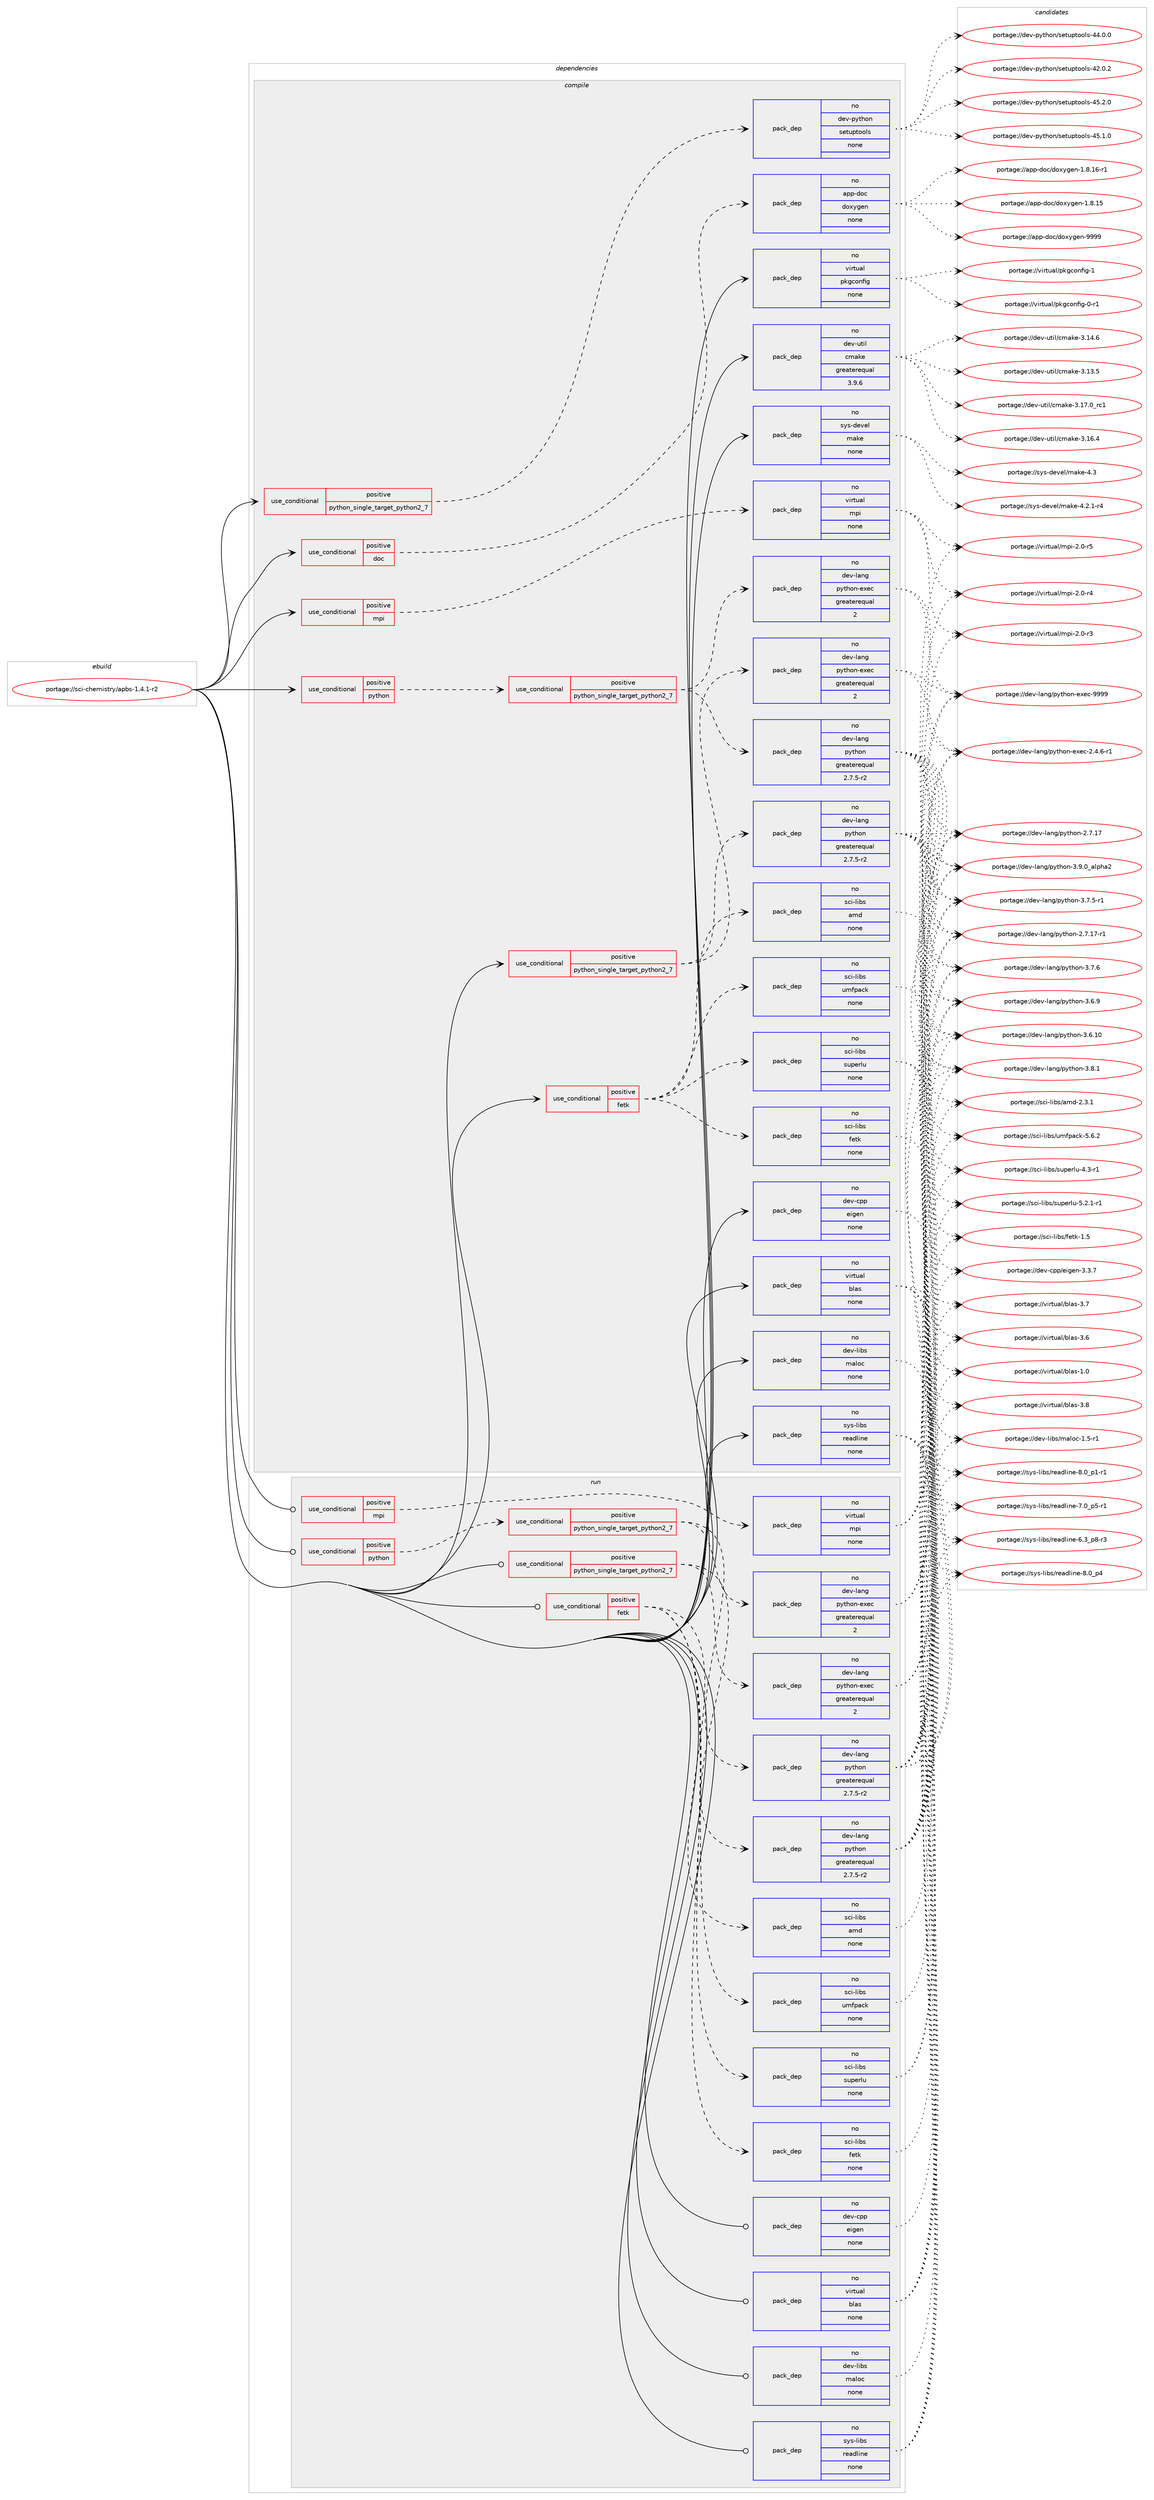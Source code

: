 digraph prolog {

# *************
# Graph options
# *************

newrank=true;
concentrate=true;
compound=true;
graph [rankdir=LR,fontname=Helvetica,fontsize=10,ranksep=1.5];#, ranksep=2.5, nodesep=0.2];
edge  [arrowhead=vee];
node  [fontname=Helvetica,fontsize=10];

# **********
# The ebuild
# **********

subgraph cluster_leftcol {
color=gray;
rank=same;
label=<<i>ebuild</i>>;
id [label="portage://sci-chemistry/apbs-1.4.1-r2", color=red, width=4, href="../sci-chemistry/apbs-1.4.1-r2.svg"];
}

# ****************
# The dependencies
# ****************

subgraph cluster_midcol {
color=gray;
label=<<i>dependencies</i>>;
subgraph cluster_compile {
fillcolor="#eeeeee";
style=filled;
label=<<i>compile</i>>;
subgraph cond20422 {
dependency100841 [label=<<TABLE BORDER="0" CELLBORDER="1" CELLSPACING="0" CELLPADDING="4"><TR><TD ROWSPAN="3" CELLPADDING="10">use_conditional</TD></TR><TR><TD>positive</TD></TR><TR><TD>doc</TD></TR></TABLE>>, shape=none, color=red];
subgraph pack78704 {
dependency100842 [label=<<TABLE BORDER="0" CELLBORDER="1" CELLSPACING="0" CELLPADDING="4" WIDTH="220"><TR><TD ROWSPAN="6" CELLPADDING="30">pack_dep</TD></TR><TR><TD WIDTH="110">no</TD></TR><TR><TD>app-doc</TD></TR><TR><TD>doxygen</TD></TR><TR><TD>none</TD></TR><TR><TD></TD></TR></TABLE>>, shape=none, color=blue];
}
dependency100841:e -> dependency100842:w [weight=20,style="dashed",arrowhead="vee"];
}
id:e -> dependency100841:w [weight=20,style="solid",arrowhead="vee"];
subgraph cond20423 {
dependency100843 [label=<<TABLE BORDER="0" CELLBORDER="1" CELLSPACING="0" CELLPADDING="4"><TR><TD ROWSPAN="3" CELLPADDING="10">use_conditional</TD></TR><TR><TD>positive</TD></TR><TR><TD>fetk</TD></TR></TABLE>>, shape=none, color=red];
subgraph pack78705 {
dependency100844 [label=<<TABLE BORDER="0" CELLBORDER="1" CELLSPACING="0" CELLPADDING="4" WIDTH="220"><TR><TD ROWSPAN="6" CELLPADDING="30">pack_dep</TD></TR><TR><TD WIDTH="110">no</TD></TR><TR><TD>sci-libs</TD></TR><TR><TD>amd</TD></TR><TR><TD>none</TD></TR><TR><TD></TD></TR></TABLE>>, shape=none, color=blue];
}
dependency100843:e -> dependency100844:w [weight=20,style="dashed",arrowhead="vee"];
subgraph pack78706 {
dependency100845 [label=<<TABLE BORDER="0" CELLBORDER="1" CELLSPACING="0" CELLPADDING="4" WIDTH="220"><TR><TD ROWSPAN="6" CELLPADDING="30">pack_dep</TD></TR><TR><TD WIDTH="110">no</TD></TR><TR><TD>sci-libs</TD></TR><TR><TD>fetk</TD></TR><TR><TD>none</TD></TR><TR><TD></TD></TR></TABLE>>, shape=none, color=blue];
}
dependency100843:e -> dependency100845:w [weight=20,style="dashed",arrowhead="vee"];
subgraph pack78707 {
dependency100846 [label=<<TABLE BORDER="0" CELLBORDER="1" CELLSPACING="0" CELLPADDING="4" WIDTH="220"><TR><TD ROWSPAN="6" CELLPADDING="30">pack_dep</TD></TR><TR><TD WIDTH="110">no</TD></TR><TR><TD>sci-libs</TD></TR><TR><TD>superlu</TD></TR><TR><TD>none</TD></TR><TR><TD></TD></TR></TABLE>>, shape=none, color=blue];
}
dependency100843:e -> dependency100846:w [weight=20,style="dashed",arrowhead="vee"];
subgraph pack78708 {
dependency100847 [label=<<TABLE BORDER="0" CELLBORDER="1" CELLSPACING="0" CELLPADDING="4" WIDTH="220"><TR><TD ROWSPAN="6" CELLPADDING="30">pack_dep</TD></TR><TR><TD WIDTH="110">no</TD></TR><TR><TD>sci-libs</TD></TR><TR><TD>umfpack</TD></TR><TR><TD>none</TD></TR><TR><TD></TD></TR></TABLE>>, shape=none, color=blue];
}
dependency100843:e -> dependency100847:w [weight=20,style="dashed",arrowhead="vee"];
}
id:e -> dependency100843:w [weight=20,style="solid",arrowhead="vee"];
subgraph cond20424 {
dependency100848 [label=<<TABLE BORDER="0" CELLBORDER="1" CELLSPACING="0" CELLPADDING="4"><TR><TD ROWSPAN="3" CELLPADDING="10">use_conditional</TD></TR><TR><TD>positive</TD></TR><TR><TD>mpi</TD></TR></TABLE>>, shape=none, color=red];
subgraph pack78709 {
dependency100849 [label=<<TABLE BORDER="0" CELLBORDER="1" CELLSPACING="0" CELLPADDING="4" WIDTH="220"><TR><TD ROWSPAN="6" CELLPADDING="30">pack_dep</TD></TR><TR><TD WIDTH="110">no</TD></TR><TR><TD>virtual</TD></TR><TR><TD>mpi</TD></TR><TR><TD>none</TD></TR><TR><TD></TD></TR></TABLE>>, shape=none, color=blue];
}
dependency100848:e -> dependency100849:w [weight=20,style="dashed",arrowhead="vee"];
}
id:e -> dependency100848:w [weight=20,style="solid",arrowhead="vee"];
subgraph cond20425 {
dependency100850 [label=<<TABLE BORDER="0" CELLBORDER="1" CELLSPACING="0" CELLPADDING="4"><TR><TD ROWSPAN="3" CELLPADDING="10">use_conditional</TD></TR><TR><TD>positive</TD></TR><TR><TD>python</TD></TR></TABLE>>, shape=none, color=red];
subgraph cond20426 {
dependency100851 [label=<<TABLE BORDER="0" CELLBORDER="1" CELLSPACING="0" CELLPADDING="4"><TR><TD ROWSPAN="3" CELLPADDING="10">use_conditional</TD></TR><TR><TD>positive</TD></TR><TR><TD>python_single_target_python2_7</TD></TR></TABLE>>, shape=none, color=red];
subgraph pack78710 {
dependency100852 [label=<<TABLE BORDER="0" CELLBORDER="1" CELLSPACING="0" CELLPADDING="4" WIDTH="220"><TR><TD ROWSPAN="6" CELLPADDING="30">pack_dep</TD></TR><TR><TD WIDTH="110">no</TD></TR><TR><TD>dev-lang</TD></TR><TR><TD>python</TD></TR><TR><TD>greaterequal</TD></TR><TR><TD>2.7.5-r2</TD></TR></TABLE>>, shape=none, color=blue];
}
dependency100851:e -> dependency100852:w [weight=20,style="dashed",arrowhead="vee"];
subgraph pack78711 {
dependency100853 [label=<<TABLE BORDER="0" CELLBORDER="1" CELLSPACING="0" CELLPADDING="4" WIDTH="220"><TR><TD ROWSPAN="6" CELLPADDING="30">pack_dep</TD></TR><TR><TD WIDTH="110">no</TD></TR><TR><TD>dev-lang</TD></TR><TR><TD>python-exec</TD></TR><TR><TD>greaterequal</TD></TR><TR><TD>2</TD></TR></TABLE>>, shape=none, color=blue];
}
dependency100851:e -> dependency100853:w [weight=20,style="dashed",arrowhead="vee"];
}
dependency100850:e -> dependency100851:w [weight=20,style="dashed",arrowhead="vee"];
}
id:e -> dependency100850:w [weight=20,style="solid",arrowhead="vee"];
subgraph cond20427 {
dependency100854 [label=<<TABLE BORDER="0" CELLBORDER="1" CELLSPACING="0" CELLPADDING="4"><TR><TD ROWSPAN="3" CELLPADDING="10">use_conditional</TD></TR><TR><TD>positive</TD></TR><TR><TD>python_single_target_python2_7</TD></TR></TABLE>>, shape=none, color=red];
subgraph pack78712 {
dependency100855 [label=<<TABLE BORDER="0" CELLBORDER="1" CELLSPACING="0" CELLPADDING="4" WIDTH="220"><TR><TD ROWSPAN="6" CELLPADDING="30">pack_dep</TD></TR><TR><TD WIDTH="110">no</TD></TR><TR><TD>dev-lang</TD></TR><TR><TD>python</TD></TR><TR><TD>greaterequal</TD></TR><TR><TD>2.7.5-r2</TD></TR></TABLE>>, shape=none, color=blue];
}
dependency100854:e -> dependency100855:w [weight=20,style="dashed",arrowhead="vee"];
subgraph pack78713 {
dependency100856 [label=<<TABLE BORDER="0" CELLBORDER="1" CELLSPACING="0" CELLPADDING="4" WIDTH="220"><TR><TD ROWSPAN="6" CELLPADDING="30">pack_dep</TD></TR><TR><TD WIDTH="110">no</TD></TR><TR><TD>dev-lang</TD></TR><TR><TD>python-exec</TD></TR><TR><TD>greaterequal</TD></TR><TR><TD>2</TD></TR></TABLE>>, shape=none, color=blue];
}
dependency100854:e -> dependency100856:w [weight=20,style="dashed",arrowhead="vee"];
}
id:e -> dependency100854:w [weight=20,style="solid",arrowhead="vee"];
subgraph cond20428 {
dependency100857 [label=<<TABLE BORDER="0" CELLBORDER="1" CELLSPACING="0" CELLPADDING="4"><TR><TD ROWSPAN="3" CELLPADDING="10">use_conditional</TD></TR><TR><TD>positive</TD></TR><TR><TD>python_single_target_python2_7</TD></TR></TABLE>>, shape=none, color=red];
subgraph pack78714 {
dependency100858 [label=<<TABLE BORDER="0" CELLBORDER="1" CELLSPACING="0" CELLPADDING="4" WIDTH="220"><TR><TD ROWSPAN="6" CELLPADDING="30">pack_dep</TD></TR><TR><TD WIDTH="110">no</TD></TR><TR><TD>dev-python</TD></TR><TR><TD>setuptools</TD></TR><TR><TD>none</TD></TR><TR><TD></TD></TR></TABLE>>, shape=none, color=blue];
}
dependency100857:e -> dependency100858:w [weight=20,style="dashed",arrowhead="vee"];
}
id:e -> dependency100857:w [weight=20,style="solid",arrowhead="vee"];
subgraph pack78715 {
dependency100859 [label=<<TABLE BORDER="0" CELLBORDER="1" CELLSPACING="0" CELLPADDING="4" WIDTH="220"><TR><TD ROWSPAN="6" CELLPADDING="30">pack_dep</TD></TR><TR><TD WIDTH="110">no</TD></TR><TR><TD>dev-cpp</TD></TR><TR><TD>eigen</TD></TR><TR><TD>none</TD></TR><TR><TD></TD></TR></TABLE>>, shape=none, color=blue];
}
id:e -> dependency100859:w [weight=20,style="solid",arrowhead="vee"];
subgraph pack78716 {
dependency100860 [label=<<TABLE BORDER="0" CELLBORDER="1" CELLSPACING="0" CELLPADDING="4" WIDTH="220"><TR><TD ROWSPAN="6" CELLPADDING="30">pack_dep</TD></TR><TR><TD WIDTH="110">no</TD></TR><TR><TD>dev-libs</TD></TR><TR><TD>maloc</TD></TR><TR><TD>none</TD></TR><TR><TD></TD></TR></TABLE>>, shape=none, color=blue];
}
id:e -> dependency100860:w [weight=20,style="solid",arrowhead="vee"];
subgraph pack78717 {
dependency100861 [label=<<TABLE BORDER="0" CELLBORDER="1" CELLSPACING="0" CELLPADDING="4" WIDTH="220"><TR><TD ROWSPAN="6" CELLPADDING="30">pack_dep</TD></TR><TR><TD WIDTH="110">no</TD></TR><TR><TD>dev-util</TD></TR><TR><TD>cmake</TD></TR><TR><TD>greaterequal</TD></TR><TR><TD>3.9.6</TD></TR></TABLE>>, shape=none, color=blue];
}
id:e -> dependency100861:w [weight=20,style="solid",arrowhead="vee"];
subgraph pack78718 {
dependency100862 [label=<<TABLE BORDER="0" CELLBORDER="1" CELLSPACING="0" CELLPADDING="4" WIDTH="220"><TR><TD ROWSPAN="6" CELLPADDING="30">pack_dep</TD></TR><TR><TD WIDTH="110">no</TD></TR><TR><TD>sys-devel</TD></TR><TR><TD>make</TD></TR><TR><TD>none</TD></TR><TR><TD></TD></TR></TABLE>>, shape=none, color=blue];
}
id:e -> dependency100862:w [weight=20,style="solid",arrowhead="vee"];
subgraph pack78719 {
dependency100863 [label=<<TABLE BORDER="0" CELLBORDER="1" CELLSPACING="0" CELLPADDING="4" WIDTH="220"><TR><TD ROWSPAN="6" CELLPADDING="30">pack_dep</TD></TR><TR><TD WIDTH="110">no</TD></TR><TR><TD>sys-libs</TD></TR><TR><TD>readline</TD></TR><TR><TD>none</TD></TR><TR><TD></TD></TR></TABLE>>, shape=none, color=blue];
}
id:e -> dependency100863:w [weight=20,style="solid",arrowhead="vee"];
subgraph pack78720 {
dependency100864 [label=<<TABLE BORDER="0" CELLBORDER="1" CELLSPACING="0" CELLPADDING="4" WIDTH="220"><TR><TD ROWSPAN="6" CELLPADDING="30">pack_dep</TD></TR><TR><TD WIDTH="110">no</TD></TR><TR><TD>virtual</TD></TR><TR><TD>blas</TD></TR><TR><TD>none</TD></TR><TR><TD></TD></TR></TABLE>>, shape=none, color=blue];
}
id:e -> dependency100864:w [weight=20,style="solid",arrowhead="vee"];
subgraph pack78721 {
dependency100865 [label=<<TABLE BORDER="0" CELLBORDER="1" CELLSPACING="0" CELLPADDING="4" WIDTH="220"><TR><TD ROWSPAN="6" CELLPADDING="30">pack_dep</TD></TR><TR><TD WIDTH="110">no</TD></TR><TR><TD>virtual</TD></TR><TR><TD>pkgconfig</TD></TR><TR><TD>none</TD></TR><TR><TD></TD></TR></TABLE>>, shape=none, color=blue];
}
id:e -> dependency100865:w [weight=20,style="solid",arrowhead="vee"];
}
subgraph cluster_compileandrun {
fillcolor="#eeeeee";
style=filled;
label=<<i>compile and run</i>>;
}
subgraph cluster_run {
fillcolor="#eeeeee";
style=filled;
label=<<i>run</i>>;
subgraph cond20429 {
dependency100866 [label=<<TABLE BORDER="0" CELLBORDER="1" CELLSPACING="0" CELLPADDING="4"><TR><TD ROWSPAN="3" CELLPADDING="10">use_conditional</TD></TR><TR><TD>positive</TD></TR><TR><TD>fetk</TD></TR></TABLE>>, shape=none, color=red];
subgraph pack78722 {
dependency100867 [label=<<TABLE BORDER="0" CELLBORDER="1" CELLSPACING="0" CELLPADDING="4" WIDTH="220"><TR><TD ROWSPAN="6" CELLPADDING="30">pack_dep</TD></TR><TR><TD WIDTH="110">no</TD></TR><TR><TD>sci-libs</TD></TR><TR><TD>amd</TD></TR><TR><TD>none</TD></TR><TR><TD></TD></TR></TABLE>>, shape=none, color=blue];
}
dependency100866:e -> dependency100867:w [weight=20,style="dashed",arrowhead="vee"];
subgraph pack78723 {
dependency100868 [label=<<TABLE BORDER="0" CELLBORDER="1" CELLSPACING="0" CELLPADDING="4" WIDTH="220"><TR><TD ROWSPAN="6" CELLPADDING="30">pack_dep</TD></TR><TR><TD WIDTH="110">no</TD></TR><TR><TD>sci-libs</TD></TR><TR><TD>fetk</TD></TR><TR><TD>none</TD></TR><TR><TD></TD></TR></TABLE>>, shape=none, color=blue];
}
dependency100866:e -> dependency100868:w [weight=20,style="dashed",arrowhead="vee"];
subgraph pack78724 {
dependency100869 [label=<<TABLE BORDER="0" CELLBORDER="1" CELLSPACING="0" CELLPADDING="4" WIDTH="220"><TR><TD ROWSPAN="6" CELLPADDING="30">pack_dep</TD></TR><TR><TD WIDTH="110">no</TD></TR><TR><TD>sci-libs</TD></TR><TR><TD>superlu</TD></TR><TR><TD>none</TD></TR><TR><TD></TD></TR></TABLE>>, shape=none, color=blue];
}
dependency100866:e -> dependency100869:w [weight=20,style="dashed",arrowhead="vee"];
subgraph pack78725 {
dependency100870 [label=<<TABLE BORDER="0" CELLBORDER="1" CELLSPACING="0" CELLPADDING="4" WIDTH="220"><TR><TD ROWSPAN="6" CELLPADDING="30">pack_dep</TD></TR><TR><TD WIDTH="110">no</TD></TR><TR><TD>sci-libs</TD></TR><TR><TD>umfpack</TD></TR><TR><TD>none</TD></TR><TR><TD></TD></TR></TABLE>>, shape=none, color=blue];
}
dependency100866:e -> dependency100870:w [weight=20,style="dashed",arrowhead="vee"];
}
id:e -> dependency100866:w [weight=20,style="solid",arrowhead="odot"];
subgraph cond20430 {
dependency100871 [label=<<TABLE BORDER="0" CELLBORDER="1" CELLSPACING="0" CELLPADDING="4"><TR><TD ROWSPAN="3" CELLPADDING="10">use_conditional</TD></TR><TR><TD>positive</TD></TR><TR><TD>mpi</TD></TR></TABLE>>, shape=none, color=red];
subgraph pack78726 {
dependency100872 [label=<<TABLE BORDER="0" CELLBORDER="1" CELLSPACING="0" CELLPADDING="4" WIDTH="220"><TR><TD ROWSPAN="6" CELLPADDING="30">pack_dep</TD></TR><TR><TD WIDTH="110">no</TD></TR><TR><TD>virtual</TD></TR><TR><TD>mpi</TD></TR><TR><TD>none</TD></TR><TR><TD></TD></TR></TABLE>>, shape=none, color=blue];
}
dependency100871:e -> dependency100872:w [weight=20,style="dashed",arrowhead="vee"];
}
id:e -> dependency100871:w [weight=20,style="solid",arrowhead="odot"];
subgraph cond20431 {
dependency100873 [label=<<TABLE BORDER="0" CELLBORDER="1" CELLSPACING="0" CELLPADDING="4"><TR><TD ROWSPAN="3" CELLPADDING="10">use_conditional</TD></TR><TR><TD>positive</TD></TR><TR><TD>python</TD></TR></TABLE>>, shape=none, color=red];
subgraph cond20432 {
dependency100874 [label=<<TABLE BORDER="0" CELLBORDER="1" CELLSPACING="0" CELLPADDING="4"><TR><TD ROWSPAN="3" CELLPADDING="10">use_conditional</TD></TR><TR><TD>positive</TD></TR><TR><TD>python_single_target_python2_7</TD></TR></TABLE>>, shape=none, color=red];
subgraph pack78727 {
dependency100875 [label=<<TABLE BORDER="0" CELLBORDER="1" CELLSPACING="0" CELLPADDING="4" WIDTH="220"><TR><TD ROWSPAN="6" CELLPADDING="30">pack_dep</TD></TR><TR><TD WIDTH="110">no</TD></TR><TR><TD>dev-lang</TD></TR><TR><TD>python</TD></TR><TR><TD>greaterequal</TD></TR><TR><TD>2.7.5-r2</TD></TR></TABLE>>, shape=none, color=blue];
}
dependency100874:e -> dependency100875:w [weight=20,style="dashed",arrowhead="vee"];
subgraph pack78728 {
dependency100876 [label=<<TABLE BORDER="0" CELLBORDER="1" CELLSPACING="0" CELLPADDING="4" WIDTH="220"><TR><TD ROWSPAN="6" CELLPADDING="30">pack_dep</TD></TR><TR><TD WIDTH="110">no</TD></TR><TR><TD>dev-lang</TD></TR><TR><TD>python-exec</TD></TR><TR><TD>greaterequal</TD></TR><TR><TD>2</TD></TR></TABLE>>, shape=none, color=blue];
}
dependency100874:e -> dependency100876:w [weight=20,style="dashed",arrowhead="vee"];
}
dependency100873:e -> dependency100874:w [weight=20,style="dashed",arrowhead="vee"];
}
id:e -> dependency100873:w [weight=20,style="solid",arrowhead="odot"];
subgraph cond20433 {
dependency100877 [label=<<TABLE BORDER="0" CELLBORDER="1" CELLSPACING="0" CELLPADDING="4"><TR><TD ROWSPAN="3" CELLPADDING="10">use_conditional</TD></TR><TR><TD>positive</TD></TR><TR><TD>python_single_target_python2_7</TD></TR></TABLE>>, shape=none, color=red];
subgraph pack78729 {
dependency100878 [label=<<TABLE BORDER="0" CELLBORDER="1" CELLSPACING="0" CELLPADDING="4" WIDTH="220"><TR><TD ROWSPAN="6" CELLPADDING="30">pack_dep</TD></TR><TR><TD WIDTH="110">no</TD></TR><TR><TD>dev-lang</TD></TR><TR><TD>python</TD></TR><TR><TD>greaterequal</TD></TR><TR><TD>2.7.5-r2</TD></TR></TABLE>>, shape=none, color=blue];
}
dependency100877:e -> dependency100878:w [weight=20,style="dashed",arrowhead="vee"];
subgraph pack78730 {
dependency100879 [label=<<TABLE BORDER="0" CELLBORDER="1" CELLSPACING="0" CELLPADDING="4" WIDTH="220"><TR><TD ROWSPAN="6" CELLPADDING="30">pack_dep</TD></TR><TR><TD WIDTH="110">no</TD></TR><TR><TD>dev-lang</TD></TR><TR><TD>python-exec</TD></TR><TR><TD>greaterequal</TD></TR><TR><TD>2</TD></TR></TABLE>>, shape=none, color=blue];
}
dependency100877:e -> dependency100879:w [weight=20,style="dashed",arrowhead="vee"];
}
id:e -> dependency100877:w [weight=20,style="solid",arrowhead="odot"];
subgraph pack78731 {
dependency100880 [label=<<TABLE BORDER="0" CELLBORDER="1" CELLSPACING="0" CELLPADDING="4" WIDTH="220"><TR><TD ROWSPAN="6" CELLPADDING="30">pack_dep</TD></TR><TR><TD WIDTH="110">no</TD></TR><TR><TD>dev-cpp</TD></TR><TR><TD>eigen</TD></TR><TR><TD>none</TD></TR><TR><TD></TD></TR></TABLE>>, shape=none, color=blue];
}
id:e -> dependency100880:w [weight=20,style="solid",arrowhead="odot"];
subgraph pack78732 {
dependency100881 [label=<<TABLE BORDER="0" CELLBORDER="1" CELLSPACING="0" CELLPADDING="4" WIDTH="220"><TR><TD ROWSPAN="6" CELLPADDING="30">pack_dep</TD></TR><TR><TD WIDTH="110">no</TD></TR><TR><TD>dev-libs</TD></TR><TR><TD>maloc</TD></TR><TR><TD>none</TD></TR><TR><TD></TD></TR></TABLE>>, shape=none, color=blue];
}
id:e -> dependency100881:w [weight=20,style="solid",arrowhead="odot"];
subgraph pack78733 {
dependency100882 [label=<<TABLE BORDER="0" CELLBORDER="1" CELLSPACING="0" CELLPADDING="4" WIDTH="220"><TR><TD ROWSPAN="6" CELLPADDING="30">pack_dep</TD></TR><TR><TD WIDTH="110">no</TD></TR><TR><TD>sys-libs</TD></TR><TR><TD>readline</TD></TR><TR><TD>none</TD></TR><TR><TD></TD></TR></TABLE>>, shape=none, color=blue];
}
id:e -> dependency100882:w [weight=20,style="solid",arrowhead="odot"];
subgraph pack78734 {
dependency100883 [label=<<TABLE BORDER="0" CELLBORDER="1" CELLSPACING="0" CELLPADDING="4" WIDTH="220"><TR><TD ROWSPAN="6" CELLPADDING="30">pack_dep</TD></TR><TR><TD WIDTH="110">no</TD></TR><TR><TD>virtual</TD></TR><TR><TD>blas</TD></TR><TR><TD>none</TD></TR><TR><TD></TD></TR></TABLE>>, shape=none, color=blue];
}
id:e -> dependency100883:w [weight=20,style="solid",arrowhead="odot"];
}
}

# **************
# The candidates
# **************

subgraph cluster_choices {
rank=same;
color=gray;
label=<<i>candidates</i>>;

subgraph choice78704 {
color=black;
nodesep=1;
choice971121124510011199471001111201211031011104557575757 [label="portage://app-doc/doxygen-9999", color=red, width=4,href="../app-doc/doxygen-9999.svg"];
choice97112112451001119947100111120121103101110454946564649544511449 [label="portage://app-doc/doxygen-1.8.16-r1", color=red, width=4,href="../app-doc/doxygen-1.8.16-r1.svg"];
choice9711211245100111994710011112012110310111045494656464953 [label="portage://app-doc/doxygen-1.8.15", color=red, width=4,href="../app-doc/doxygen-1.8.15.svg"];
dependency100842:e -> choice971121124510011199471001111201211031011104557575757:w [style=dotted,weight="100"];
dependency100842:e -> choice97112112451001119947100111120121103101110454946564649544511449:w [style=dotted,weight="100"];
dependency100842:e -> choice9711211245100111994710011112012110310111045494656464953:w [style=dotted,weight="100"];
}
subgraph choice78705 {
color=black;
nodesep=1;
choice1159910545108105981154797109100455046514649 [label="portage://sci-libs/amd-2.3.1", color=red, width=4,href="../sci-libs/amd-2.3.1.svg"];
dependency100844:e -> choice1159910545108105981154797109100455046514649:w [style=dotted,weight="100"];
}
subgraph choice78706 {
color=black;
nodesep=1;
choice1159910545108105981154710210111610745494653 [label="portage://sci-libs/fetk-1.5", color=red, width=4,href="../sci-libs/fetk-1.5.svg"];
dependency100845:e -> choice1159910545108105981154710210111610745494653:w [style=dotted,weight="100"];
}
subgraph choice78707 {
color=black;
nodesep=1;
choice115991054510810598115471151171121011141081174553465046494511449 [label="portage://sci-libs/superlu-5.2.1-r1", color=red, width=4,href="../sci-libs/superlu-5.2.1-r1.svg"];
choice11599105451081059811547115117112101114108117455246514511449 [label="portage://sci-libs/superlu-4.3-r1", color=red, width=4,href="../sci-libs/superlu-4.3-r1.svg"];
dependency100846:e -> choice115991054510810598115471151171121011141081174553465046494511449:w [style=dotted,weight="100"];
dependency100846:e -> choice11599105451081059811547115117112101114108117455246514511449:w [style=dotted,weight="100"];
}
subgraph choice78708 {
color=black;
nodesep=1;
choice115991054510810598115471171091021129799107455346544650 [label="portage://sci-libs/umfpack-5.6.2", color=red, width=4,href="../sci-libs/umfpack-5.6.2.svg"];
dependency100847:e -> choice115991054510810598115471171091021129799107455346544650:w [style=dotted,weight="100"];
}
subgraph choice78709 {
color=black;
nodesep=1;
choice1181051141161179710847109112105455046484511453 [label="portage://virtual/mpi-2.0-r5", color=red, width=4,href="../virtual/mpi-2.0-r5.svg"];
choice1181051141161179710847109112105455046484511452 [label="portage://virtual/mpi-2.0-r4", color=red, width=4,href="../virtual/mpi-2.0-r4.svg"];
choice1181051141161179710847109112105455046484511451 [label="portage://virtual/mpi-2.0-r3", color=red, width=4,href="../virtual/mpi-2.0-r3.svg"];
dependency100849:e -> choice1181051141161179710847109112105455046484511453:w [style=dotted,weight="100"];
dependency100849:e -> choice1181051141161179710847109112105455046484511452:w [style=dotted,weight="100"];
dependency100849:e -> choice1181051141161179710847109112105455046484511451:w [style=dotted,weight="100"];
}
subgraph choice78710 {
color=black;
nodesep=1;
choice10010111845108971101034711212111610411111045514657464895971081121049750 [label="portage://dev-lang/python-3.9.0_alpha2", color=red, width=4,href="../dev-lang/python-3.9.0_alpha2.svg"];
choice100101118451089711010347112121116104111110455146564649 [label="portage://dev-lang/python-3.8.1", color=red, width=4,href="../dev-lang/python-3.8.1.svg"];
choice100101118451089711010347112121116104111110455146554654 [label="portage://dev-lang/python-3.7.6", color=red, width=4,href="../dev-lang/python-3.7.6.svg"];
choice1001011184510897110103471121211161041111104551465546534511449 [label="portage://dev-lang/python-3.7.5-r1", color=red, width=4,href="../dev-lang/python-3.7.5-r1.svg"];
choice100101118451089711010347112121116104111110455146544657 [label="portage://dev-lang/python-3.6.9", color=red, width=4,href="../dev-lang/python-3.6.9.svg"];
choice10010111845108971101034711212111610411111045514654464948 [label="portage://dev-lang/python-3.6.10", color=red, width=4,href="../dev-lang/python-3.6.10.svg"];
choice100101118451089711010347112121116104111110455046554649554511449 [label="portage://dev-lang/python-2.7.17-r1", color=red, width=4,href="../dev-lang/python-2.7.17-r1.svg"];
choice10010111845108971101034711212111610411111045504655464955 [label="portage://dev-lang/python-2.7.17", color=red, width=4,href="../dev-lang/python-2.7.17.svg"];
dependency100852:e -> choice10010111845108971101034711212111610411111045514657464895971081121049750:w [style=dotted,weight="100"];
dependency100852:e -> choice100101118451089711010347112121116104111110455146564649:w [style=dotted,weight="100"];
dependency100852:e -> choice100101118451089711010347112121116104111110455146554654:w [style=dotted,weight="100"];
dependency100852:e -> choice1001011184510897110103471121211161041111104551465546534511449:w [style=dotted,weight="100"];
dependency100852:e -> choice100101118451089711010347112121116104111110455146544657:w [style=dotted,weight="100"];
dependency100852:e -> choice10010111845108971101034711212111610411111045514654464948:w [style=dotted,weight="100"];
dependency100852:e -> choice100101118451089711010347112121116104111110455046554649554511449:w [style=dotted,weight="100"];
dependency100852:e -> choice10010111845108971101034711212111610411111045504655464955:w [style=dotted,weight="100"];
}
subgraph choice78711 {
color=black;
nodesep=1;
choice10010111845108971101034711212111610411111045101120101994557575757 [label="portage://dev-lang/python-exec-9999", color=red, width=4,href="../dev-lang/python-exec-9999.svg"];
choice10010111845108971101034711212111610411111045101120101994550465246544511449 [label="portage://dev-lang/python-exec-2.4.6-r1", color=red, width=4,href="../dev-lang/python-exec-2.4.6-r1.svg"];
dependency100853:e -> choice10010111845108971101034711212111610411111045101120101994557575757:w [style=dotted,weight="100"];
dependency100853:e -> choice10010111845108971101034711212111610411111045101120101994550465246544511449:w [style=dotted,weight="100"];
}
subgraph choice78712 {
color=black;
nodesep=1;
choice10010111845108971101034711212111610411111045514657464895971081121049750 [label="portage://dev-lang/python-3.9.0_alpha2", color=red, width=4,href="../dev-lang/python-3.9.0_alpha2.svg"];
choice100101118451089711010347112121116104111110455146564649 [label="portage://dev-lang/python-3.8.1", color=red, width=4,href="../dev-lang/python-3.8.1.svg"];
choice100101118451089711010347112121116104111110455146554654 [label="portage://dev-lang/python-3.7.6", color=red, width=4,href="../dev-lang/python-3.7.6.svg"];
choice1001011184510897110103471121211161041111104551465546534511449 [label="portage://dev-lang/python-3.7.5-r1", color=red, width=4,href="../dev-lang/python-3.7.5-r1.svg"];
choice100101118451089711010347112121116104111110455146544657 [label="portage://dev-lang/python-3.6.9", color=red, width=4,href="../dev-lang/python-3.6.9.svg"];
choice10010111845108971101034711212111610411111045514654464948 [label="portage://dev-lang/python-3.6.10", color=red, width=4,href="../dev-lang/python-3.6.10.svg"];
choice100101118451089711010347112121116104111110455046554649554511449 [label="portage://dev-lang/python-2.7.17-r1", color=red, width=4,href="../dev-lang/python-2.7.17-r1.svg"];
choice10010111845108971101034711212111610411111045504655464955 [label="portage://dev-lang/python-2.7.17", color=red, width=4,href="../dev-lang/python-2.7.17.svg"];
dependency100855:e -> choice10010111845108971101034711212111610411111045514657464895971081121049750:w [style=dotted,weight="100"];
dependency100855:e -> choice100101118451089711010347112121116104111110455146564649:w [style=dotted,weight="100"];
dependency100855:e -> choice100101118451089711010347112121116104111110455146554654:w [style=dotted,weight="100"];
dependency100855:e -> choice1001011184510897110103471121211161041111104551465546534511449:w [style=dotted,weight="100"];
dependency100855:e -> choice100101118451089711010347112121116104111110455146544657:w [style=dotted,weight="100"];
dependency100855:e -> choice10010111845108971101034711212111610411111045514654464948:w [style=dotted,weight="100"];
dependency100855:e -> choice100101118451089711010347112121116104111110455046554649554511449:w [style=dotted,weight="100"];
dependency100855:e -> choice10010111845108971101034711212111610411111045504655464955:w [style=dotted,weight="100"];
}
subgraph choice78713 {
color=black;
nodesep=1;
choice10010111845108971101034711212111610411111045101120101994557575757 [label="portage://dev-lang/python-exec-9999", color=red, width=4,href="../dev-lang/python-exec-9999.svg"];
choice10010111845108971101034711212111610411111045101120101994550465246544511449 [label="portage://dev-lang/python-exec-2.4.6-r1", color=red, width=4,href="../dev-lang/python-exec-2.4.6-r1.svg"];
dependency100856:e -> choice10010111845108971101034711212111610411111045101120101994557575757:w [style=dotted,weight="100"];
dependency100856:e -> choice10010111845108971101034711212111610411111045101120101994550465246544511449:w [style=dotted,weight="100"];
}
subgraph choice78714 {
color=black;
nodesep=1;
choice100101118451121211161041111104711510111611711211611111110811545525346504648 [label="portage://dev-python/setuptools-45.2.0", color=red, width=4,href="../dev-python/setuptools-45.2.0.svg"];
choice100101118451121211161041111104711510111611711211611111110811545525346494648 [label="portage://dev-python/setuptools-45.1.0", color=red, width=4,href="../dev-python/setuptools-45.1.0.svg"];
choice100101118451121211161041111104711510111611711211611111110811545525246484648 [label="portage://dev-python/setuptools-44.0.0", color=red, width=4,href="../dev-python/setuptools-44.0.0.svg"];
choice100101118451121211161041111104711510111611711211611111110811545525046484650 [label="portage://dev-python/setuptools-42.0.2", color=red, width=4,href="../dev-python/setuptools-42.0.2.svg"];
dependency100858:e -> choice100101118451121211161041111104711510111611711211611111110811545525346504648:w [style=dotted,weight="100"];
dependency100858:e -> choice100101118451121211161041111104711510111611711211611111110811545525346494648:w [style=dotted,weight="100"];
dependency100858:e -> choice100101118451121211161041111104711510111611711211611111110811545525246484648:w [style=dotted,weight="100"];
dependency100858:e -> choice100101118451121211161041111104711510111611711211611111110811545525046484650:w [style=dotted,weight="100"];
}
subgraph choice78715 {
color=black;
nodesep=1;
choice100101118459911211247101105103101110455146514655 [label="portage://dev-cpp/eigen-3.3.7", color=red, width=4,href="../dev-cpp/eigen-3.3.7.svg"];
dependency100859:e -> choice100101118459911211247101105103101110455146514655:w [style=dotted,weight="100"];
}
subgraph choice78716 {
color=black;
nodesep=1;
choice1001011184510810598115471099710811199454946534511449 [label="portage://dev-libs/maloc-1.5-r1", color=red, width=4,href="../dev-libs/maloc-1.5-r1.svg"];
dependency100860:e -> choice1001011184510810598115471099710811199454946534511449:w [style=dotted,weight="100"];
}
subgraph choice78717 {
color=black;
nodesep=1;
choice1001011184511711610510847991099710710145514649554648951149949 [label="portage://dev-util/cmake-3.17.0_rc1", color=red, width=4,href="../dev-util/cmake-3.17.0_rc1.svg"];
choice1001011184511711610510847991099710710145514649544652 [label="portage://dev-util/cmake-3.16.4", color=red, width=4,href="../dev-util/cmake-3.16.4.svg"];
choice1001011184511711610510847991099710710145514649524654 [label="portage://dev-util/cmake-3.14.6", color=red, width=4,href="../dev-util/cmake-3.14.6.svg"];
choice1001011184511711610510847991099710710145514649514653 [label="portage://dev-util/cmake-3.13.5", color=red, width=4,href="../dev-util/cmake-3.13.5.svg"];
dependency100861:e -> choice1001011184511711610510847991099710710145514649554648951149949:w [style=dotted,weight="100"];
dependency100861:e -> choice1001011184511711610510847991099710710145514649544652:w [style=dotted,weight="100"];
dependency100861:e -> choice1001011184511711610510847991099710710145514649524654:w [style=dotted,weight="100"];
dependency100861:e -> choice1001011184511711610510847991099710710145514649514653:w [style=dotted,weight="100"];
}
subgraph choice78718 {
color=black;
nodesep=1;
choice11512111545100101118101108471099710710145524651 [label="portage://sys-devel/make-4.3", color=red, width=4,href="../sys-devel/make-4.3.svg"];
choice1151211154510010111810110847109971071014552465046494511452 [label="portage://sys-devel/make-4.2.1-r4", color=red, width=4,href="../sys-devel/make-4.2.1-r4.svg"];
dependency100862:e -> choice11512111545100101118101108471099710710145524651:w [style=dotted,weight="100"];
dependency100862:e -> choice1151211154510010111810110847109971071014552465046494511452:w [style=dotted,weight="100"];
}
subgraph choice78719 {
color=black;
nodesep=1;
choice11512111545108105981154711410197100108105110101455646489511252 [label="portage://sys-libs/readline-8.0_p4", color=red, width=4,href="../sys-libs/readline-8.0_p4.svg"];
choice115121115451081059811547114101971001081051101014556464895112494511449 [label="portage://sys-libs/readline-8.0_p1-r1", color=red, width=4,href="../sys-libs/readline-8.0_p1-r1.svg"];
choice115121115451081059811547114101971001081051101014555464895112534511449 [label="portage://sys-libs/readline-7.0_p5-r1", color=red, width=4,href="../sys-libs/readline-7.0_p5-r1.svg"];
choice115121115451081059811547114101971001081051101014554465195112564511451 [label="portage://sys-libs/readline-6.3_p8-r3", color=red, width=4,href="../sys-libs/readline-6.3_p8-r3.svg"];
dependency100863:e -> choice11512111545108105981154711410197100108105110101455646489511252:w [style=dotted,weight="100"];
dependency100863:e -> choice115121115451081059811547114101971001081051101014556464895112494511449:w [style=dotted,weight="100"];
dependency100863:e -> choice115121115451081059811547114101971001081051101014555464895112534511449:w [style=dotted,weight="100"];
dependency100863:e -> choice115121115451081059811547114101971001081051101014554465195112564511451:w [style=dotted,weight="100"];
}
subgraph choice78720 {
color=black;
nodesep=1;
choice1181051141161179710847981089711545514656 [label="portage://virtual/blas-3.8", color=red, width=4,href="../virtual/blas-3.8.svg"];
choice1181051141161179710847981089711545514655 [label="portage://virtual/blas-3.7", color=red, width=4,href="../virtual/blas-3.7.svg"];
choice1181051141161179710847981089711545514654 [label="portage://virtual/blas-3.6", color=red, width=4,href="../virtual/blas-3.6.svg"];
choice1181051141161179710847981089711545494648 [label="portage://virtual/blas-1.0", color=red, width=4,href="../virtual/blas-1.0.svg"];
dependency100864:e -> choice1181051141161179710847981089711545514656:w [style=dotted,weight="100"];
dependency100864:e -> choice1181051141161179710847981089711545514655:w [style=dotted,weight="100"];
dependency100864:e -> choice1181051141161179710847981089711545514654:w [style=dotted,weight="100"];
dependency100864:e -> choice1181051141161179710847981089711545494648:w [style=dotted,weight="100"];
}
subgraph choice78721 {
color=black;
nodesep=1;
choice1181051141161179710847112107103991111101021051034549 [label="portage://virtual/pkgconfig-1", color=red, width=4,href="../virtual/pkgconfig-1.svg"];
choice11810511411611797108471121071039911111010210510345484511449 [label="portage://virtual/pkgconfig-0-r1", color=red, width=4,href="../virtual/pkgconfig-0-r1.svg"];
dependency100865:e -> choice1181051141161179710847112107103991111101021051034549:w [style=dotted,weight="100"];
dependency100865:e -> choice11810511411611797108471121071039911111010210510345484511449:w [style=dotted,weight="100"];
}
subgraph choice78722 {
color=black;
nodesep=1;
choice1159910545108105981154797109100455046514649 [label="portage://sci-libs/amd-2.3.1", color=red, width=4,href="../sci-libs/amd-2.3.1.svg"];
dependency100867:e -> choice1159910545108105981154797109100455046514649:w [style=dotted,weight="100"];
}
subgraph choice78723 {
color=black;
nodesep=1;
choice1159910545108105981154710210111610745494653 [label="portage://sci-libs/fetk-1.5", color=red, width=4,href="../sci-libs/fetk-1.5.svg"];
dependency100868:e -> choice1159910545108105981154710210111610745494653:w [style=dotted,weight="100"];
}
subgraph choice78724 {
color=black;
nodesep=1;
choice115991054510810598115471151171121011141081174553465046494511449 [label="portage://sci-libs/superlu-5.2.1-r1", color=red, width=4,href="../sci-libs/superlu-5.2.1-r1.svg"];
choice11599105451081059811547115117112101114108117455246514511449 [label="portage://sci-libs/superlu-4.3-r1", color=red, width=4,href="../sci-libs/superlu-4.3-r1.svg"];
dependency100869:e -> choice115991054510810598115471151171121011141081174553465046494511449:w [style=dotted,weight="100"];
dependency100869:e -> choice11599105451081059811547115117112101114108117455246514511449:w [style=dotted,weight="100"];
}
subgraph choice78725 {
color=black;
nodesep=1;
choice115991054510810598115471171091021129799107455346544650 [label="portage://sci-libs/umfpack-5.6.2", color=red, width=4,href="../sci-libs/umfpack-5.6.2.svg"];
dependency100870:e -> choice115991054510810598115471171091021129799107455346544650:w [style=dotted,weight="100"];
}
subgraph choice78726 {
color=black;
nodesep=1;
choice1181051141161179710847109112105455046484511453 [label="portage://virtual/mpi-2.0-r5", color=red, width=4,href="../virtual/mpi-2.0-r5.svg"];
choice1181051141161179710847109112105455046484511452 [label="portage://virtual/mpi-2.0-r4", color=red, width=4,href="../virtual/mpi-2.0-r4.svg"];
choice1181051141161179710847109112105455046484511451 [label="portage://virtual/mpi-2.0-r3", color=red, width=4,href="../virtual/mpi-2.0-r3.svg"];
dependency100872:e -> choice1181051141161179710847109112105455046484511453:w [style=dotted,weight="100"];
dependency100872:e -> choice1181051141161179710847109112105455046484511452:w [style=dotted,weight="100"];
dependency100872:e -> choice1181051141161179710847109112105455046484511451:w [style=dotted,weight="100"];
}
subgraph choice78727 {
color=black;
nodesep=1;
choice10010111845108971101034711212111610411111045514657464895971081121049750 [label="portage://dev-lang/python-3.9.0_alpha2", color=red, width=4,href="../dev-lang/python-3.9.0_alpha2.svg"];
choice100101118451089711010347112121116104111110455146564649 [label="portage://dev-lang/python-3.8.1", color=red, width=4,href="../dev-lang/python-3.8.1.svg"];
choice100101118451089711010347112121116104111110455146554654 [label="portage://dev-lang/python-3.7.6", color=red, width=4,href="../dev-lang/python-3.7.6.svg"];
choice1001011184510897110103471121211161041111104551465546534511449 [label="portage://dev-lang/python-3.7.5-r1", color=red, width=4,href="../dev-lang/python-3.7.5-r1.svg"];
choice100101118451089711010347112121116104111110455146544657 [label="portage://dev-lang/python-3.6.9", color=red, width=4,href="../dev-lang/python-3.6.9.svg"];
choice10010111845108971101034711212111610411111045514654464948 [label="portage://dev-lang/python-3.6.10", color=red, width=4,href="../dev-lang/python-3.6.10.svg"];
choice100101118451089711010347112121116104111110455046554649554511449 [label="portage://dev-lang/python-2.7.17-r1", color=red, width=4,href="../dev-lang/python-2.7.17-r1.svg"];
choice10010111845108971101034711212111610411111045504655464955 [label="portage://dev-lang/python-2.7.17", color=red, width=4,href="../dev-lang/python-2.7.17.svg"];
dependency100875:e -> choice10010111845108971101034711212111610411111045514657464895971081121049750:w [style=dotted,weight="100"];
dependency100875:e -> choice100101118451089711010347112121116104111110455146564649:w [style=dotted,weight="100"];
dependency100875:e -> choice100101118451089711010347112121116104111110455146554654:w [style=dotted,weight="100"];
dependency100875:e -> choice1001011184510897110103471121211161041111104551465546534511449:w [style=dotted,weight="100"];
dependency100875:e -> choice100101118451089711010347112121116104111110455146544657:w [style=dotted,weight="100"];
dependency100875:e -> choice10010111845108971101034711212111610411111045514654464948:w [style=dotted,weight="100"];
dependency100875:e -> choice100101118451089711010347112121116104111110455046554649554511449:w [style=dotted,weight="100"];
dependency100875:e -> choice10010111845108971101034711212111610411111045504655464955:w [style=dotted,weight="100"];
}
subgraph choice78728 {
color=black;
nodesep=1;
choice10010111845108971101034711212111610411111045101120101994557575757 [label="portage://dev-lang/python-exec-9999", color=red, width=4,href="../dev-lang/python-exec-9999.svg"];
choice10010111845108971101034711212111610411111045101120101994550465246544511449 [label="portage://dev-lang/python-exec-2.4.6-r1", color=red, width=4,href="../dev-lang/python-exec-2.4.6-r1.svg"];
dependency100876:e -> choice10010111845108971101034711212111610411111045101120101994557575757:w [style=dotted,weight="100"];
dependency100876:e -> choice10010111845108971101034711212111610411111045101120101994550465246544511449:w [style=dotted,weight="100"];
}
subgraph choice78729 {
color=black;
nodesep=1;
choice10010111845108971101034711212111610411111045514657464895971081121049750 [label="portage://dev-lang/python-3.9.0_alpha2", color=red, width=4,href="../dev-lang/python-3.9.0_alpha2.svg"];
choice100101118451089711010347112121116104111110455146564649 [label="portage://dev-lang/python-3.8.1", color=red, width=4,href="../dev-lang/python-3.8.1.svg"];
choice100101118451089711010347112121116104111110455146554654 [label="portage://dev-lang/python-3.7.6", color=red, width=4,href="../dev-lang/python-3.7.6.svg"];
choice1001011184510897110103471121211161041111104551465546534511449 [label="portage://dev-lang/python-3.7.5-r1", color=red, width=4,href="../dev-lang/python-3.7.5-r1.svg"];
choice100101118451089711010347112121116104111110455146544657 [label="portage://dev-lang/python-3.6.9", color=red, width=4,href="../dev-lang/python-3.6.9.svg"];
choice10010111845108971101034711212111610411111045514654464948 [label="portage://dev-lang/python-3.6.10", color=red, width=4,href="../dev-lang/python-3.6.10.svg"];
choice100101118451089711010347112121116104111110455046554649554511449 [label="portage://dev-lang/python-2.7.17-r1", color=red, width=4,href="../dev-lang/python-2.7.17-r1.svg"];
choice10010111845108971101034711212111610411111045504655464955 [label="portage://dev-lang/python-2.7.17", color=red, width=4,href="../dev-lang/python-2.7.17.svg"];
dependency100878:e -> choice10010111845108971101034711212111610411111045514657464895971081121049750:w [style=dotted,weight="100"];
dependency100878:e -> choice100101118451089711010347112121116104111110455146564649:w [style=dotted,weight="100"];
dependency100878:e -> choice100101118451089711010347112121116104111110455146554654:w [style=dotted,weight="100"];
dependency100878:e -> choice1001011184510897110103471121211161041111104551465546534511449:w [style=dotted,weight="100"];
dependency100878:e -> choice100101118451089711010347112121116104111110455146544657:w [style=dotted,weight="100"];
dependency100878:e -> choice10010111845108971101034711212111610411111045514654464948:w [style=dotted,weight="100"];
dependency100878:e -> choice100101118451089711010347112121116104111110455046554649554511449:w [style=dotted,weight="100"];
dependency100878:e -> choice10010111845108971101034711212111610411111045504655464955:w [style=dotted,weight="100"];
}
subgraph choice78730 {
color=black;
nodesep=1;
choice10010111845108971101034711212111610411111045101120101994557575757 [label="portage://dev-lang/python-exec-9999", color=red, width=4,href="../dev-lang/python-exec-9999.svg"];
choice10010111845108971101034711212111610411111045101120101994550465246544511449 [label="portage://dev-lang/python-exec-2.4.6-r1", color=red, width=4,href="../dev-lang/python-exec-2.4.6-r1.svg"];
dependency100879:e -> choice10010111845108971101034711212111610411111045101120101994557575757:w [style=dotted,weight="100"];
dependency100879:e -> choice10010111845108971101034711212111610411111045101120101994550465246544511449:w [style=dotted,weight="100"];
}
subgraph choice78731 {
color=black;
nodesep=1;
choice100101118459911211247101105103101110455146514655 [label="portage://dev-cpp/eigen-3.3.7", color=red, width=4,href="../dev-cpp/eigen-3.3.7.svg"];
dependency100880:e -> choice100101118459911211247101105103101110455146514655:w [style=dotted,weight="100"];
}
subgraph choice78732 {
color=black;
nodesep=1;
choice1001011184510810598115471099710811199454946534511449 [label="portage://dev-libs/maloc-1.5-r1", color=red, width=4,href="../dev-libs/maloc-1.5-r1.svg"];
dependency100881:e -> choice1001011184510810598115471099710811199454946534511449:w [style=dotted,weight="100"];
}
subgraph choice78733 {
color=black;
nodesep=1;
choice11512111545108105981154711410197100108105110101455646489511252 [label="portage://sys-libs/readline-8.0_p4", color=red, width=4,href="../sys-libs/readline-8.0_p4.svg"];
choice115121115451081059811547114101971001081051101014556464895112494511449 [label="portage://sys-libs/readline-8.0_p1-r1", color=red, width=4,href="../sys-libs/readline-8.0_p1-r1.svg"];
choice115121115451081059811547114101971001081051101014555464895112534511449 [label="portage://sys-libs/readline-7.0_p5-r1", color=red, width=4,href="../sys-libs/readline-7.0_p5-r1.svg"];
choice115121115451081059811547114101971001081051101014554465195112564511451 [label="portage://sys-libs/readline-6.3_p8-r3", color=red, width=4,href="../sys-libs/readline-6.3_p8-r3.svg"];
dependency100882:e -> choice11512111545108105981154711410197100108105110101455646489511252:w [style=dotted,weight="100"];
dependency100882:e -> choice115121115451081059811547114101971001081051101014556464895112494511449:w [style=dotted,weight="100"];
dependency100882:e -> choice115121115451081059811547114101971001081051101014555464895112534511449:w [style=dotted,weight="100"];
dependency100882:e -> choice115121115451081059811547114101971001081051101014554465195112564511451:w [style=dotted,weight="100"];
}
subgraph choice78734 {
color=black;
nodesep=1;
choice1181051141161179710847981089711545514656 [label="portage://virtual/blas-3.8", color=red, width=4,href="../virtual/blas-3.8.svg"];
choice1181051141161179710847981089711545514655 [label="portage://virtual/blas-3.7", color=red, width=4,href="../virtual/blas-3.7.svg"];
choice1181051141161179710847981089711545514654 [label="portage://virtual/blas-3.6", color=red, width=4,href="../virtual/blas-3.6.svg"];
choice1181051141161179710847981089711545494648 [label="portage://virtual/blas-1.0", color=red, width=4,href="../virtual/blas-1.0.svg"];
dependency100883:e -> choice1181051141161179710847981089711545514656:w [style=dotted,weight="100"];
dependency100883:e -> choice1181051141161179710847981089711545514655:w [style=dotted,weight="100"];
dependency100883:e -> choice1181051141161179710847981089711545514654:w [style=dotted,weight="100"];
dependency100883:e -> choice1181051141161179710847981089711545494648:w [style=dotted,weight="100"];
}
}

}
